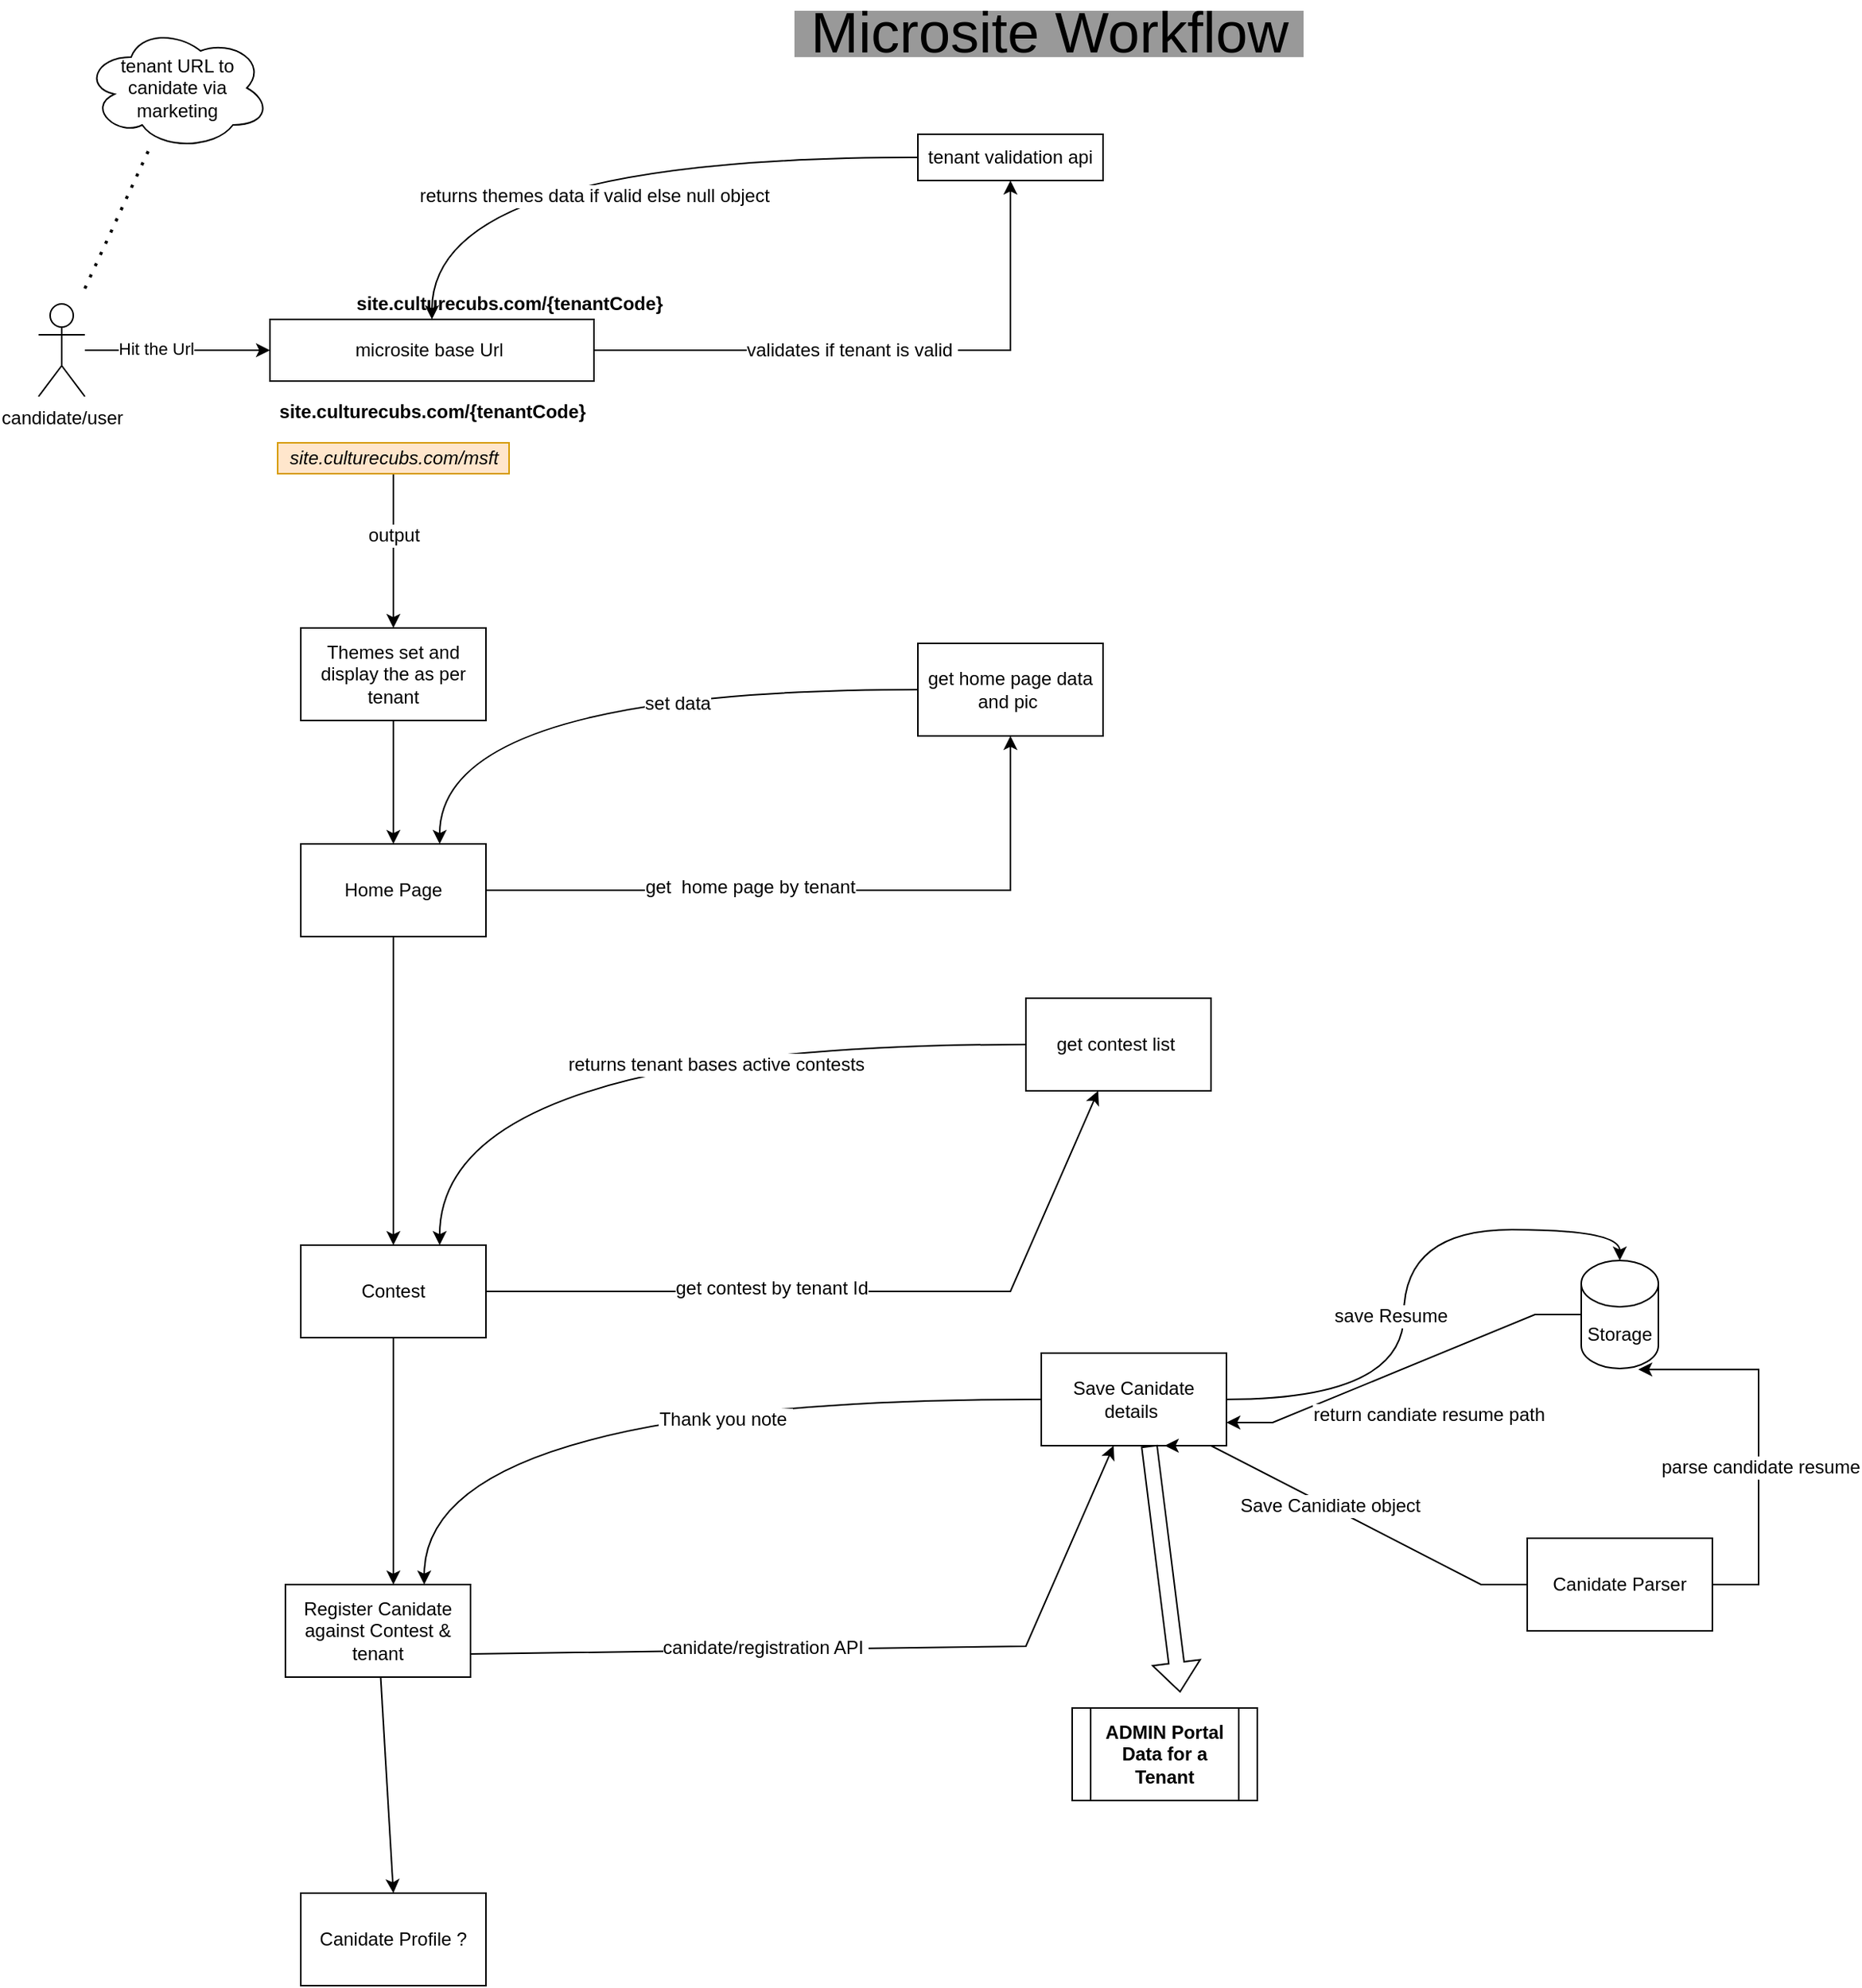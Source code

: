 <mxfile version="18.1.3" type="device"><diagram id="jIvDshtUsh1PFM93n8f8" name="Page-1"><mxGraphModel dx="1790" dy="852" grid="1" gridSize="10" guides="1" tooltips="1" connect="1" arrows="1" fold="1" page="0" pageScale="1" pageWidth="1654" pageHeight="1169" background="none" math="0" shadow="0"><root><mxCell id="0"/><mxCell id="1" parent="0"/><mxCell id="c3MddPJyzKBDU0plNZMg-9" style="edgeStyle=orthogonalEdgeStyle;rounded=0;orthogonalLoop=1;jettySize=auto;html=1;fontSize=12;" parent="1" source="c3MddPJyzKBDU0plNZMg-1" target="c3MddPJyzKBDU0plNZMg-8" edge="1"><mxGeometry relative="1" as="geometry"/></mxCell><mxCell id="c3MddPJyzKBDU0plNZMg-10" value="validates if tenant is valid&amp;nbsp;" style="edgeLabel;html=1;align=center;verticalAlign=middle;resizable=0;points=[];fontSize=12;" parent="c3MddPJyzKBDU0plNZMg-9" vertex="1" connectable="0"><mxGeometry x="-0.227" y="3" relative="1" as="geometry"><mxPoint x="20" y="3" as="offset"/></mxGeometry></mxCell><mxCell id="c3MddPJyzKBDU0plNZMg-1" value="microsite base Url&amp;nbsp;" style="whiteSpace=wrap;html=1;" parent="1" vertex="1"><mxGeometry x="80" y="210" width="210" height="40" as="geometry"/></mxCell><mxCell id="c3MddPJyzKBDU0plNZMg-2" value="site.culturecubs.com/{tenantCode}" style="text;html=1;align=center;verticalAlign=middle;resizable=0;points=[];autosize=1;strokeColor=none;fillColor=none;fontStyle=1" parent="1" vertex="1"><mxGeometry x="80" y="260" width="210" height="20" as="geometry"/></mxCell><mxCell id="c3MddPJyzKBDU0plNZMg-21" style="edgeStyle=none;rounded=0;orthogonalLoop=1;jettySize=auto;html=1;entryX=0.5;entryY=0;entryDx=0;entryDy=0;fontSize=12;" parent="1" source="c3MddPJyzKBDU0plNZMg-4" target="c3MddPJyzKBDU0plNZMg-20" edge="1"><mxGeometry relative="1" as="geometry"/></mxCell><mxCell id="c3MddPJyzKBDU0plNZMg-22" value="output" style="edgeLabel;html=1;align=center;verticalAlign=middle;resizable=0;points=[];fontSize=12;" parent="c3MddPJyzKBDU0plNZMg-21" vertex="1" connectable="0"><mxGeometry x="-0.212" relative="1" as="geometry"><mxPoint as="offset"/></mxGeometry></mxCell><mxCell id="c3MddPJyzKBDU0plNZMg-4" value="site.culturecubs.com/msft" style="text;html=1;align=center;verticalAlign=middle;resizable=0;points=[];autosize=1;strokeColor=#d79b00;fillColor=#ffe6cc;fontStyle=2" parent="1" vertex="1"><mxGeometry x="85" y="290" width="150" height="20" as="geometry"/></mxCell><mxCell id="c3MddPJyzKBDU0plNZMg-5" value="&lt;font style=&quot;font-size: 37px;&quot;&gt;Microsite Workflow&lt;/font&gt;" style="text;html=1;align=center;verticalAlign=middle;resizable=0;points=[];autosize=1;strokeColor=none;fillColor=#999999;perimeterSpacing=9;" parent="1" vertex="1"><mxGeometry x="420" y="10" width="330" height="30" as="geometry"/></mxCell><mxCell id="c3MddPJyzKBDU0plNZMg-18" style="edgeStyle=orthogonalEdgeStyle;curved=1;rounded=0;orthogonalLoop=1;jettySize=auto;html=1;fontSize=12;" parent="1" source="c3MddPJyzKBDU0plNZMg-8" target="c3MddPJyzKBDU0plNZMg-1" edge="1"><mxGeometry relative="1" as="geometry"/></mxCell><mxCell id="c3MddPJyzKBDU0plNZMg-19" value="returns themes data if valid else null object" style="edgeLabel;html=1;align=center;verticalAlign=middle;resizable=0;points=[];fontSize=12;" parent="c3MddPJyzKBDU0plNZMg-18" vertex="1" connectable="0"><mxGeometry x="-0.079" y="9" relative="1" as="geometry"><mxPoint x="-17" y="16" as="offset"/></mxGeometry></mxCell><mxCell id="c3MddPJyzKBDU0plNZMg-8" value="tenant validation api" style="whiteSpace=wrap;html=1;fontSize=12;fillColor=none;" parent="1" vertex="1"><mxGeometry x="500" y="90" width="120" height="30" as="geometry"/></mxCell><mxCell id="c3MddPJyzKBDU0plNZMg-24" value="" style="edgeStyle=none;rounded=0;orthogonalLoop=1;jettySize=auto;html=1;fontSize=12;" parent="1" source="c3MddPJyzKBDU0plNZMg-20" target="c3MddPJyzKBDU0plNZMg-23" edge="1"><mxGeometry relative="1" as="geometry"/></mxCell><mxCell id="c3MddPJyzKBDU0plNZMg-20" value="Themes set and display the as per tenant" style="rounded=0;whiteSpace=wrap;html=1;fontSize=12;fillColor=none;" parent="1" vertex="1"><mxGeometry x="100" y="410" width="120" height="60" as="geometry"/></mxCell><mxCell id="c3MddPJyzKBDU0plNZMg-27" style="edgeStyle=none;rounded=0;orthogonalLoop=1;jettySize=auto;html=1;fontSize=12;" parent="1" source="c3MddPJyzKBDU0plNZMg-23" target="c3MddPJyzKBDU0plNZMg-26" edge="1"><mxGeometry relative="1" as="geometry"><Array as="points"><mxPoint x="560" y="580"/></Array></mxGeometry></mxCell><mxCell id="c3MddPJyzKBDU0plNZMg-28" value="get&amp;nbsp; home page by tenant" style="edgeLabel;html=1;align=center;verticalAlign=middle;resizable=0;points=[];fontSize=12;" parent="c3MddPJyzKBDU0plNZMg-27" vertex="1" connectable="0"><mxGeometry x="-0.372" y="2" relative="1" as="geometry"><mxPoint x="33" as="offset"/></mxGeometry></mxCell><mxCell id="c3MddPJyzKBDU0plNZMg-34" style="edgeStyle=orthogonalEdgeStyle;curved=1;rounded=0;orthogonalLoop=1;jettySize=auto;html=1;entryX=0.5;entryY=0;entryDx=0;entryDy=0;fontSize=12;" parent="1" source="c3MddPJyzKBDU0plNZMg-23" target="c3MddPJyzKBDU0plNZMg-33" edge="1"><mxGeometry relative="1" as="geometry"/></mxCell><mxCell id="c3MddPJyzKBDU0plNZMg-23" value="Home Page" style="rounded=0;whiteSpace=wrap;html=1;fontSize=12;fillColor=none;" parent="1" vertex="1"><mxGeometry x="100" y="550" width="120" height="60" as="geometry"/></mxCell><mxCell id="c3MddPJyzKBDU0plNZMg-31" style="edgeStyle=orthogonalEdgeStyle;curved=1;rounded=0;orthogonalLoop=1;jettySize=auto;html=1;entryX=0.75;entryY=0;entryDx=0;entryDy=0;fontSize=12;" parent="1" source="c3MddPJyzKBDU0plNZMg-26" target="c3MddPJyzKBDU0plNZMg-23" edge="1"><mxGeometry relative="1" as="geometry"/></mxCell><mxCell id="c3MddPJyzKBDU0plNZMg-32" value="set data" style="edgeLabel;html=1;align=center;verticalAlign=middle;resizable=0;points=[];fontSize=12;" parent="c3MddPJyzKBDU0plNZMg-31" vertex="1" connectable="0"><mxGeometry x="-0.237" y="9" relative="1" as="geometry"><mxPoint as="offset"/></mxGeometry></mxCell><mxCell id="c3MddPJyzKBDU0plNZMg-26" value="get home page data&lt;br&gt;and pic&amp;nbsp;" style="whiteSpace=wrap;html=1;fontSize=12;fillColor=none;" parent="1" vertex="1"><mxGeometry x="500" y="420" width="120" height="60" as="geometry"/></mxCell><mxCell id="c3MddPJyzKBDU0plNZMg-52" style="edgeStyle=orthogonalEdgeStyle;curved=1;rounded=0;orthogonalLoop=1;jettySize=auto;html=1;fontSize=12;" parent="1" source="c3MddPJyzKBDU0plNZMg-33" edge="1"><mxGeometry relative="1" as="geometry"><mxPoint x="160" y="1030" as="targetPoint"/></mxGeometry></mxCell><mxCell id="c3MddPJyzKBDU0plNZMg-33" value="Contest" style="whiteSpace=wrap;html=1;fontSize=12;fillColor=none;" parent="1" vertex="1"><mxGeometry x="100" y="810" width="120" height="60" as="geometry"/></mxCell><mxCell id="c3MddPJyzKBDU0plNZMg-35" value="site.culturecubs.com/{tenantCode}" style="text;html=1;align=center;verticalAlign=middle;resizable=0;points=[];autosize=1;strokeColor=none;fillColor=none;fontStyle=1" parent="1" vertex="1"><mxGeometry x="130" y="190" width="210" height="20" as="geometry"/></mxCell><mxCell id="c3MddPJyzKBDU0plNZMg-36" style="edgeStyle=none;rounded=0;orthogonalLoop=1;jettySize=auto;html=1;fontSize=12;" parent="1" target="c3MddPJyzKBDU0plNZMg-38" edge="1"><mxGeometry relative="1" as="geometry"><mxPoint x="220" y="840" as="sourcePoint"/><Array as="points"><mxPoint x="560" y="840"/></Array></mxGeometry></mxCell><mxCell id="c3MddPJyzKBDU0plNZMg-37" value="get contest by tenant Id" style="edgeLabel;html=1;align=center;verticalAlign=middle;resizable=0;points=[];fontSize=12;" parent="c3MddPJyzKBDU0plNZMg-36" vertex="1" connectable="0"><mxGeometry x="-0.372" y="2" relative="1" as="geometry"><mxPoint x="33" as="offset"/></mxGeometry></mxCell><mxCell id="c3MddPJyzKBDU0plNZMg-39" style="edgeStyle=orthogonalEdgeStyle;curved=1;rounded=0;orthogonalLoop=1;jettySize=auto;html=1;entryX=0.75;entryY=0;entryDx=0;entryDy=0;fontSize=12;" parent="1" source="c3MddPJyzKBDU0plNZMg-38" target="c3MddPJyzKBDU0plNZMg-33" edge="1"><mxGeometry relative="1" as="geometry"/></mxCell><mxCell id="c3MddPJyzKBDU0plNZMg-40" value="returns tenant bases active contests" style="edgeLabel;html=1;align=center;verticalAlign=middle;resizable=0;points=[];fontSize=12;" parent="c3MddPJyzKBDU0plNZMg-39" vertex="1" connectable="0"><mxGeometry x="-0.21" y="13" relative="1" as="geometry"><mxPoint as="offset"/></mxGeometry></mxCell><mxCell id="c3MddPJyzKBDU0plNZMg-38" value="get contest list&amp;nbsp;" style="whiteSpace=wrap;html=1;fontSize=12;fillColor=none;" parent="1" vertex="1"><mxGeometry x="570" y="650" width="120" height="60" as="geometry"/></mxCell><mxCell id="c3MddPJyzKBDU0plNZMg-79" style="edgeStyle=none;rounded=0;orthogonalLoop=1;jettySize=auto;html=1;entryX=0.5;entryY=0;entryDx=0;entryDy=0;fontSize=12;elbow=vertical;" parent="1" source="c3MddPJyzKBDU0plNZMg-46" target="c3MddPJyzKBDU0plNZMg-76" edge="1"><mxGeometry relative="1" as="geometry"/></mxCell><mxCell id="c3MddPJyzKBDU0plNZMg-46" value="Register Canidate&lt;br&gt;against Contest &amp;amp; tenant" style="whiteSpace=wrap;html=1;fontSize=12;fillColor=none;" parent="1" vertex="1"><mxGeometry x="90" y="1030" width="120" height="60" as="geometry"/></mxCell><mxCell id="c3MddPJyzKBDU0plNZMg-47" style="edgeStyle=none;rounded=0;orthogonalLoop=1;jettySize=auto;html=1;fontSize=12;exitX=1;exitY=0.75;exitDx=0;exitDy=0;" parent="1" source="c3MddPJyzKBDU0plNZMg-46" target="c3MddPJyzKBDU0plNZMg-51" edge="1"><mxGeometry relative="1" as="geometry"><mxPoint x="230" y="1070" as="sourcePoint"/><Array as="points"><mxPoint x="570" y="1070"/></Array></mxGeometry></mxCell><mxCell id="c3MddPJyzKBDU0plNZMg-48" value="canidate/registration API&amp;nbsp;" style="edgeLabel;html=1;align=center;verticalAlign=middle;resizable=0;points=[];fontSize=12;" parent="c3MddPJyzKBDU0plNZMg-47" vertex="1" connectable="0"><mxGeometry x="-0.372" y="2" relative="1" as="geometry"><mxPoint x="33" as="offset"/></mxGeometry></mxCell><mxCell id="c3MddPJyzKBDU0plNZMg-49" style="edgeStyle=orthogonalEdgeStyle;curved=1;rounded=0;orthogonalLoop=1;jettySize=auto;html=1;entryX=0.75;entryY=0;entryDx=0;entryDy=0;fontSize=12;" parent="1" source="c3MddPJyzKBDU0plNZMg-51" target="c3MddPJyzKBDU0plNZMg-46" edge="1"><mxGeometry relative="1" as="geometry"/></mxCell><mxCell id="c3MddPJyzKBDU0plNZMg-50" value="Thank you note&amp;nbsp;" style="edgeLabel;html=1;align=center;verticalAlign=middle;resizable=0;points=[];fontSize=12;" parent="c3MddPJyzKBDU0plNZMg-49" vertex="1" connectable="0"><mxGeometry x="-0.21" y="13" relative="1" as="geometry"><mxPoint as="offset"/></mxGeometry></mxCell><mxCell id="c3MddPJyzKBDU0plNZMg-56" style="edgeStyle=orthogonalEdgeStyle;curved=1;rounded=0;orthogonalLoop=1;jettySize=auto;html=1;entryX=0.5;entryY=0;entryDx=0;entryDy=0;entryPerimeter=0;fontSize=12;" parent="1" source="c3MddPJyzKBDU0plNZMg-51" target="c3MddPJyzKBDU0plNZMg-55" edge="1"><mxGeometry relative="1" as="geometry"/></mxCell><mxCell id="c3MddPJyzKBDU0plNZMg-57" value="save Resume&amp;nbsp;" style="edgeLabel;html=1;align=center;verticalAlign=middle;resizable=0;points=[];fontSize=12;" parent="c3MddPJyzKBDU0plNZMg-56" vertex="1" connectable="0"><mxGeometry x="-0.121" y="7" relative="1" as="geometry"><mxPoint as="offset"/></mxGeometry></mxCell><mxCell id="c3MddPJyzKBDU0plNZMg-51" value="Save Canidate details&amp;nbsp;" style="whiteSpace=wrap;html=1;fontSize=12;fillColor=none;" parent="1" vertex="1"><mxGeometry x="580" y="880" width="120" height="60" as="geometry"/></mxCell><mxCell id="c3MddPJyzKBDU0plNZMg-71" style="edgeStyle=entityRelationEdgeStyle;rounded=0;orthogonalLoop=1;jettySize=auto;html=1;entryX=0.74;entryY=1.009;entryDx=0;entryDy=0;entryPerimeter=0;fontSize=12;elbow=vertical;" parent="1" source="c3MddPJyzKBDU0plNZMg-53" target="c3MddPJyzKBDU0plNZMg-55" edge="1"><mxGeometry relative="1" as="geometry"/></mxCell><mxCell id="c3MddPJyzKBDU0plNZMg-72" value="parse candidate resume" style="edgeLabel;html=1;align=center;verticalAlign=middle;resizable=0;points=[];fontSize=12;" parent="c3MddPJyzKBDU0plNZMg-71" vertex="1" connectable="0"><mxGeometry x="-0.145" y="-1" relative="1" as="geometry"><mxPoint as="offset"/></mxGeometry></mxCell><mxCell id="c3MddPJyzKBDU0plNZMg-73" style="edgeStyle=entityRelationEdgeStyle;rounded=0;orthogonalLoop=1;jettySize=auto;html=1;entryX=0.667;entryY=1;entryDx=0;entryDy=0;entryPerimeter=0;fontSize=12;elbow=vertical;" parent="1" source="c3MddPJyzKBDU0plNZMg-53" target="c3MddPJyzKBDU0plNZMg-51" edge="1"><mxGeometry relative="1" as="geometry"/></mxCell><mxCell id="c3MddPJyzKBDU0plNZMg-74" value="Save Canidiate object" style="edgeLabel;html=1;align=center;verticalAlign=middle;resizable=0;points=[];fontSize=12;" parent="c3MddPJyzKBDU0plNZMg-73" vertex="1" connectable="0"><mxGeometry x="0.1" y="-1" relative="1" as="geometry"><mxPoint as="offset"/></mxGeometry></mxCell><mxCell id="c3MddPJyzKBDU0plNZMg-53" value="Canidate Parser" style="whiteSpace=wrap;html=1;fontSize=12;fillColor=none;" parent="1" vertex="1"><mxGeometry x="895" y="1000" width="120" height="60" as="geometry"/></mxCell><mxCell id="c3MddPJyzKBDU0plNZMg-68" style="edgeStyle=entityRelationEdgeStyle;rounded=0;orthogonalLoop=1;jettySize=auto;html=1;entryX=1;entryY=0.75;entryDx=0;entryDy=0;fontSize=12;elbow=vertical;" parent="1" source="c3MddPJyzKBDU0plNZMg-55" target="c3MddPJyzKBDU0plNZMg-51" edge="1"><mxGeometry relative="1" as="geometry"/></mxCell><mxCell id="c3MddPJyzKBDU0plNZMg-69" value="return candiate resume path" style="edgeLabel;html=1;align=center;verticalAlign=middle;resizable=0;points=[];fontSize=12;" parent="c3MddPJyzKBDU0plNZMg-68" vertex="1" connectable="0"><mxGeometry x="-0.232" y="1" relative="1" as="geometry"><mxPoint x="-11" y="40" as="offset"/></mxGeometry></mxCell><mxCell id="c3MddPJyzKBDU0plNZMg-55" value="Storage" style="shape=cylinder3;whiteSpace=wrap;html=1;boundedLbl=1;backgroundOutline=1;size=15;fontSize=12;fillColor=none;" parent="1" vertex="1"><mxGeometry x="930" y="820" width="50" height="70" as="geometry"/></mxCell><mxCell id="c3MddPJyzKBDU0plNZMg-76" value="Canidate Profile ?" style="whiteSpace=wrap;html=1;fontSize=12;fillColor=none;" parent="1" vertex="1"><mxGeometry x="100" y="1230" width="120" height="60" as="geometry"/></mxCell><mxCell id="q8XMGEFGfIYMyqueKjQl-1" value="" style="shape=flexArrow;endArrow=classic;html=1;rounded=0;" edge="1" parent="1"><mxGeometry width="50" height="50" relative="1" as="geometry"><mxPoint x="650" y="940" as="sourcePoint"/><mxPoint x="670" y="1100" as="targetPoint"/></mxGeometry></mxCell><mxCell id="q8XMGEFGfIYMyqueKjQl-2" value="ADMIN Portal Data for a Tenant" style="shape=process;whiteSpace=wrap;html=1;backgroundOutline=1;fontStyle=1" vertex="1" parent="1"><mxGeometry x="600" y="1110" width="120" height="60" as="geometry"/></mxCell><mxCell id="q8XMGEFGfIYMyqueKjQl-4" style="edgeStyle=orthogonalEdgeStyle;rounded=0;orthogonalLoop=1;jettySize=auto;html=1;entryX=0;entryY=0.5;entryDx=0;entryDy=0;" edge="1" parent="1" source="q8XMGEFGfIYMyqueKjQl-3" target="c3MddPJyzKBDU0plNZMg-1"><mxGeometry relative="1" as="geometry"/></mxCell><mxCell id="q8XMGEFGfIYMyqueKjQl-5" value="Hit the Url" style="edgeLabel;html=1;align=center;verticalAlign=middle;resizable=0;points=[];" vertex="1" connectable="0" parent="q8XMGEFGfIYMyqueKjQl-4"><mxGeometry x="-0.241" y="1" relative="1" as="geometry"><mxPoint as="offset"/></mxGeometry></mxCell><mxCell id="q8XMGEFGfIYMyqueKjQl-3" value="candidate/user" style="shape=umlActor;verticalLabelPosition=bottom;verticalAlign=top;html=1;outlineConnect=0;" vertex="1" parent="1"><mxGeometry x="-70" y="200" width="30" height="60" as="geometry"/></mxCell><mxCell id="q8XMGEFGfIYMyqueKjQl-9" value="tenant URL to canidate via marketing" style="ellipse;shape=cloud;whiteSpace=wrap;html=1;" vertex="1" parent="1"><mxGeometry x="-40" y="20" width="120" height="80" as="geometry"/></mxCell><mxCell id="q8XMGEFGfIYMyqueKjQl-10" value="" style="endArrow=none;dashed=1;html=1;dashPattern=1 3;strokeWidth=2;rounded=0;" edge="1" parent="1" target="q8XMGEFGfIYMyqueKjQl-9"><mxGeometry width="50" height="50" relative="1" as="geometry"><mxPoint x="-40" y="190" as="sourcePoint"/><mxPoint x="10" y="120" as="targetPoint"/></mxGeometry></mxCell></root></mxGraphModel></diagram></mxfile>